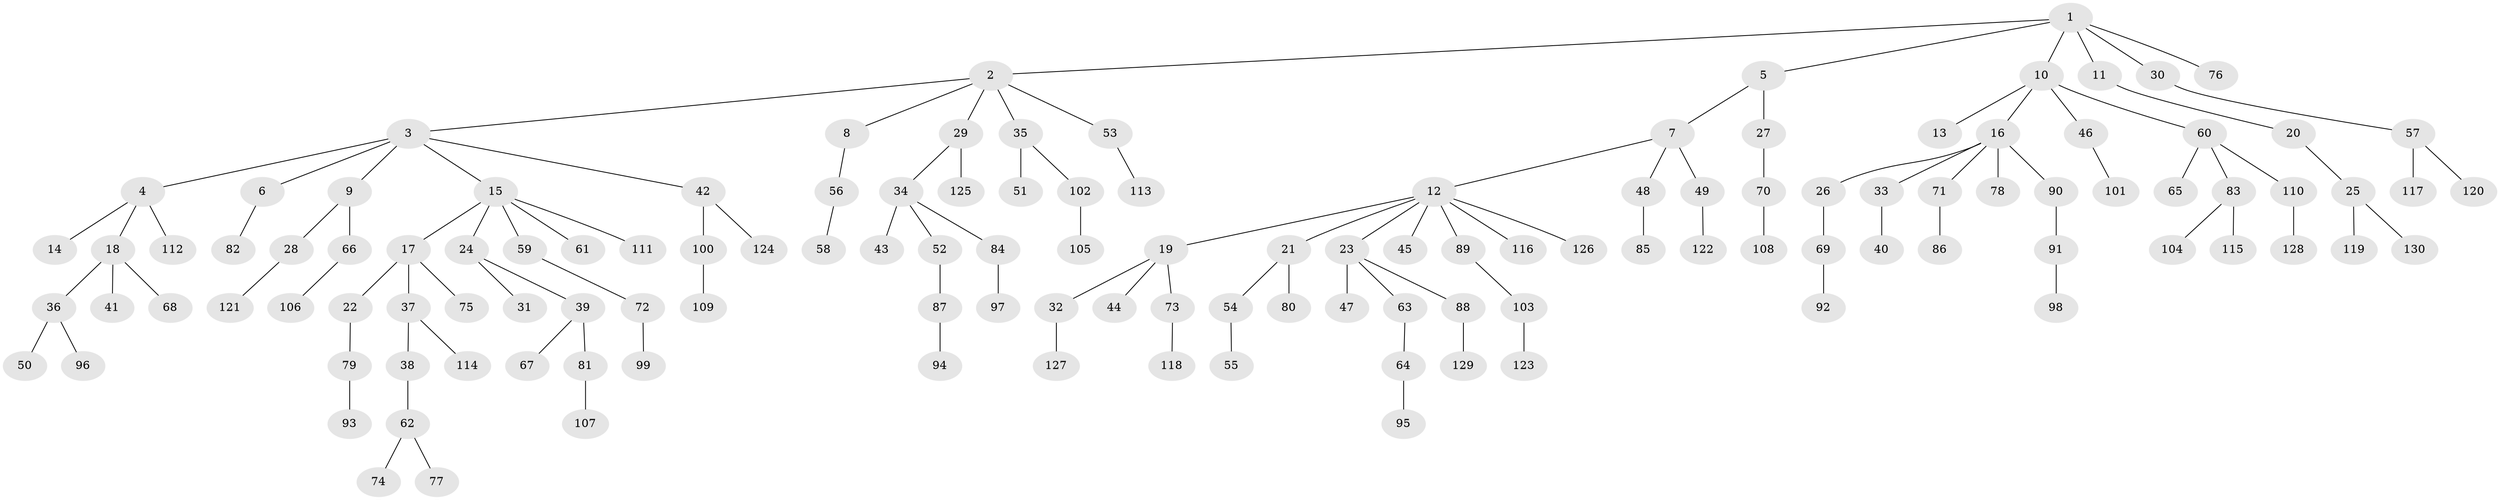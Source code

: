 // Generated by graph-tools (version 1.1) at 2025/11/02/27/25 16:11:28]
// undirected, 130 vertices, 129 edges
graph export_dot {
graph [start="1"]
  node [color=gray90,style=filled];
  1;
  2;
  3;
  4;
  5;
  6;
  7;
  8;
  9;
  10;
  11;
  12;
  13;
  14;
  15;
  16;
  17;
  18;
  19;
  20;
  21;
  22;
  23;
  24;
  25;
  26;
  27;
  28;
  29;
  30;
  31;
  32;
  33;
  34;
  35;
  36;
  37;
  38;
  39;
  40;
  41;
  42;
  43;
  44;
  45;
  46;
  47;
  48;
  49;
  50;
  51;
  52;
  53;
  54;
  55;
  56;
  57;
  58;
  59;
  60;
  61;
  62;
  63;
  64;
  65;
  66;
  67;
  68;
  69;
  70;
  71;
  72;
  73;
  74;
  75;
  76;
  77;
  78;
  79;
  80;
  81;
  82;
  83;
  84;
  85;
  86;
  87;
  88;
  89;
  90;
  91;
  92;
  93;
  94;
  95;
  96;
  97;
  98;
  99;
  100;
  101;
  102;
  103;
  104;
  105;
  106;
  107;
  108;
  109;
  110;
  111;
  112;
  113;
  114;
  115;
  116;
  117;
  118;
  119;
  120;
  121;
  122;
  123;
  124;
  125;
  126;
  127;
  128;
  129;
  130;
  1 -- 2;
  1 -- 5;
  1 -- 10;
  1 -- 11;
  1 -- 30;
  1 -- 76;
  2 -- 3;
  2 -- 8;
  2 -- 29;
  2 -- 35;
  2 -- 53;
  3 -- 4;
  3 -- 6;
  3 -- 9;
  3 -- 15;
  3 -- 42;
  4 -- 14;
  4 -- 18;
  4 -- 112;
  5 -- 7;
  5 -- 27;
  6 -- 82;
  7 -- 12;
  7 -- 48;
  7 -- 49;
  8 -- 56;
  9 -- 28;
  9 -- 66;
  10 -- 13;
  10 -- 16;
  10 -- 46;
  10 -- 60;
  11 -- 20;
  12 -- 19;
  12 -- 21;
  12 -- 23;
  12 -- 45;
  12 -- 89;
  12 -- 116;
  12 -- 126;
  15 -- 17;
  15 -- 24;
  15 -- 59;
  15 -- 61;
  15 -- 111;
  16 -- 26;
  16 -- 33;
  16 -- 71;
  16 -- 78;
  16 -- 90;
  17 -- 22;
  17 -- 37;
  17 -- 75;
  18 -- 36;
  18 -- 41;
  18 -- 68;
  19 -- 32;
  19 -- 44;
  19 -- 73;
  20 -- 25;
  21 -- 54;
  21 -- 80;
  22 -- 79;
  23 -- 47;
  23 -- 63;
  23 -- 88;
  24 -- 31;
  24 -- 39;
  25 -- 119;
  25 -- 130;
  26 -- 69;
  27 -- 70;
  28 -- 121;
  29 -- 34;
  29 -- 125;
  30 -- 57;
  32 -- 127;
  33 -- 40;
  34 -- 43;
  34 -- 52;
  34 -- 84;
  35 -- 51;
  35 -- 102;
  36 -- 50;
  36 -- 96;
  37 -- 38;
  37 -- 114;
  38 -- 62;
  39 -- 67;
  39 -- 81;
  42 -- 100;
  42 -- 124;
  46 -- 101;
  48 -- 85;
  49 -- 122;
  52 -- 87;
  53 -- 113;
  54 -- 55;
  56 -- 58;
  57 -- 117;
  57 -- 120;
  59 -- 72;
  60 -- 65;
  60 -- 83;
  60 -- 110;
  62 -- 74;
  62 -- 77;
  63 -- 64;
  64 -- 95;
  66 -- 106;
  69 -- 92;
  70 -- 108;
  71 -- 86;
  72 -- 99;
  73 -- 118;
  79 -- 93;
  81 -- 107;
  83 -- 104;
  83 -- 115;
  84 -- 97;
  87 -- 94;
  88 -- 129;
  89 -- 103;
  90 -- 91;
  91 -- 98;
  100 -- 109;
  102 -- 105;
  103 -- 123;
  110 -- 128;
}
